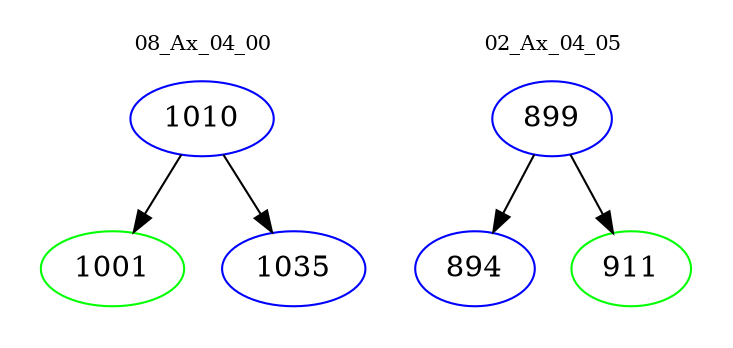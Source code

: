 digraph{
subgraph cluster_0 {
color = white
label = "08_Ax_04_00";
fontsize=10;
T0_1010 [label="1010", color="blue"]
T0_1010 -> T0_1001 [color="black"]
T0_1001 [label="1001", color="green"]
T0_1010 -> T0_1035 [color="black"]
T0_1035 [label="1035", color="blue"]
}
subgraph cluster_1 {
color = white
label = "02_Ax_04_05";
fontsize=10;
T1_899 [label="899", color="blue"]
T1_899 -> T1_894 [color="black"]
T1_894 [label="894", color="blue"]
T1_899 -> T1_911 [color="black"]
T1_911 [label="911", color="green"]
}
}
